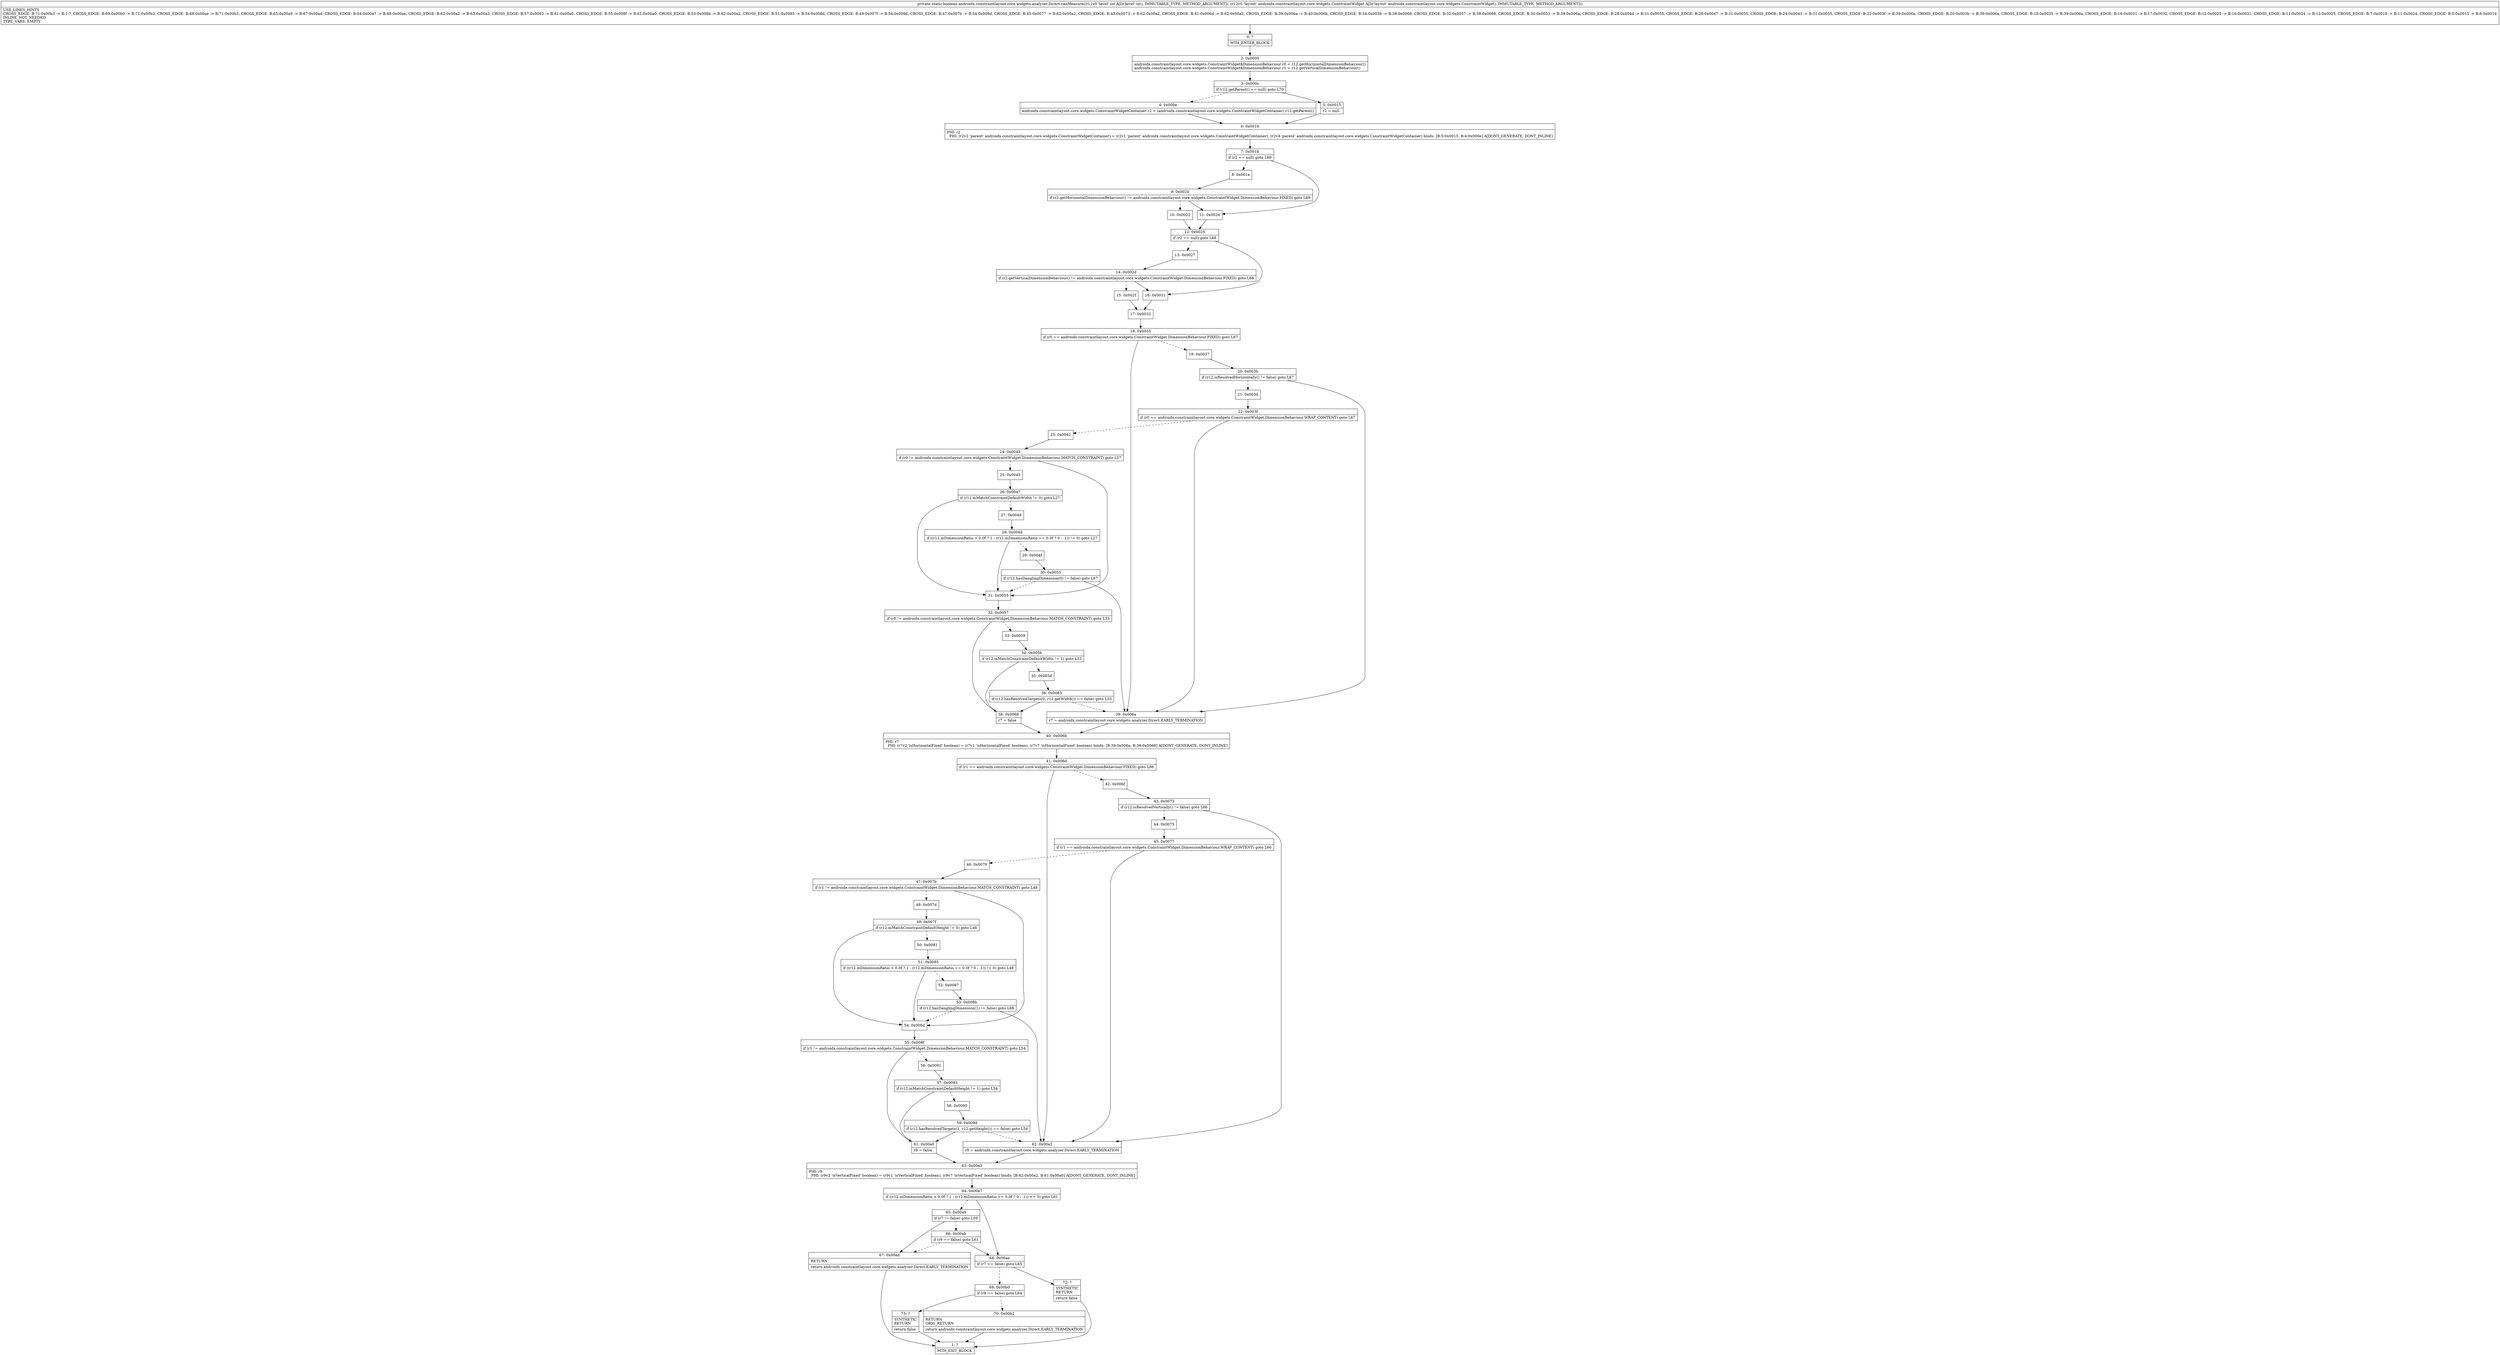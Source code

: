 digraph "CFG forandroidx.constraintlayout.core.widgets.analyzer.Direct.canMeasure(ILandroidx\/constraintlayout\/core\/widgets\/ConstraintWidget;)Z" {
Node_0 [shape=record,label="{0\:\ ?|MTH_ENTER_BLOCK\l}"];
Node_2 [shape=record,label="{2\:\ 0x0000|androidx.constraintlayout.core.widgets.ConstraintWidget$DimensionBehaviour r0 = r12.getHorizontalDimensionBehaviour()\landroidx.constraintlayout.core.widgets.ConstraintWidget$DimensionBehaviour r1 = r12.getVerticalDimensionBehaviour()\l}"];
Node_3 [shape=record,label="{3\:\ 0x000c|if (r12.getParent() == null) goto L70\l}"];
Node_4 [shape=record,label="{4\:\ 0x000e|androidx.constraintlayout.core.widgets.ConstraintWidgetContainer r2 = (androidx.constraintlayout.core.widgets.ConstraintWidgetContainer) r12.getParent()\l}"];
Node_6 [shape=record,label="{6\:\ 0x0016|PHI: r2 \l  PHI: (r2v2 'parent' androidx.constraintlayout.core.widgets.ConstraintWidgetContainer) = (r2v1 'parent' androidx.constraintlayout.core.widgets.ConstraintWidgetContainer), (r2v4 'parent' androidx.constraintlayout.core.widgets.ConstraintWidgetContainer) binds: [B:5:0x0015, B:4:0x000e] A[DONT_GENERATE, DONT_INLINE]\l}"];
Node_7 [shape=record,label="{7\:\ 0x0018|if (r2 == null) goto L69\l}"];
Node_8 [shape=record,label="{8\:\ 0x001a}"];
Node_9 [shape=record,label="{9\:\ 0x0020|if (r2.getHorizontalDimensionBehaviour() != androidx.constraintlayout.core.widgets.ConstraintWidget.DimensionBehaviour.FIXED) goto L69\l}"];
Node_10 [shape=record,label="{10\:\ 0x0022}"];
Node_12 [shape=record,label="{12\:\ 0x0025|if (r2 == null) goto L68\l}"];
Node_13 [shape=record,label="{13\:\ 0x0027}"];
Node_14 [shape=record,label="{14\:\ 0x002d|if (r2.getVerticalDimensionBehaviour() != androidx.constraintlayout.core.widgets.ConstraintWidget.DimensionBehaviour.FIXED) goto L68\l}"];
Node_15 [shape=record,label="{15\:\ 0x002f}"];
Node_17 [shape=record,label="{17\:\ 0x0032}"];
Node_18 [shape=record,label="{18\:\ 0x0035|if (r0 == androidx.constraintlayout.core.widgets.ConstraintWidget.DimensionBehaviour.FIXED) goto L67\l}"];
Node_19 [shape=record,label="{19\:\ 0x0037}"];
Node_20 [shape=record,label="{20\:\ 0x003b|if (r12.isResolvedHorizontally() != false) goto L67\l}"];
Node_21 [shape=record,label="{21\:\ 0x003d}"];
Node_22 [shape=record,label="{22\:\ 0x003f|if (r0 == androidx.constraintlayout.core.widgets.ConstraintWidget.DimensionBehaviour.WRAP_CONTENT) goto L67\l}"];
Node_23 [shape=record,label="{23\:\ 0x0041}"];
Node_24 [shape=record,label="{24\:\ 0x0043|if (r0 != androidx.constraintlayout.core.widgets.ConstraintWidget.DimensionBehaviour.MATCH_CONSTRAINT) goto L27\l}"];
Node_25 [shape=record,label="{25\:\ 0x0045}"];
Node_26 [shape=record,label="{26\:\ 0x0047|if (r12.mMatchConstraintDefaultWidth != 0) goto L27\l}"];
Node_27 [shape=record,label="{27\:\ 0x0049}"];
Node_28 [shape=record,label="{28\:\ 0x004d|if ((r12.mDimensionRatio \> 0.0f ? 1 : (r12.mDimensionRatio == 0.0f ? 0 : \-1)) != 0) goto L27\l}"];
Node_29 [shape=record,label="{29\:\ 0x004f}"];
Node_30 [shape=record,label="{30\:\ 0x0053|if (r12.hasDanglingDimension(0) != false) goto L67\l}"];
Node_31 [shape=record,label="{31\:\ 0x0055}"];
Node_32 [shape=record,label="{32\:\ 0x0057|if (r0 != androidx.constraintlayout.core.widgets.ConstraintWidget.DimensionBehaviour.MATCH_CONSTRAINT) goto L33\l}"];
Node_33 [shape=record,label="{33\:\ 0x0059}"];
Node_34 [shape=record,label="{34\:\ 0x005b|if (r12.mMatchConstraintDefaultWidth != 1) goto L33\l}"];
Node_35 [shape=record,label="{35\:\ 0x005d}"];
Node_36 [shape=record,label="{36\:\ 0x0065|if (r12.hasResolvedTargets(0, r12.getWidth()) == false) goto L33\l}"];
Node_38 [shape=record,label="{38\:\ 0x0068|r7 = false\l}"];
Node_40 [shape=record,label="{40\:\ 0x006b|PHI: r7 \l  PHI: (r7v2 'isHorizontalFixed' boolean) = (r7v1 'isHorizontalFixed' boolean), (r7v7 'isHorizontalFixed' boolean) binds: [B:39:0x006a, B:38:0x0068] A[DONT_GENERATE, DONT_INLINE]\l}"];
Node_41 [shape=record,label="{41\:\ 0x006d|if (r1 == androidx.constraintlayout.core.widgets.ConstraintWidget.DimensionBehaviour.FIXED) goto L66\l}"];
Node_42 [shape=record,label="{42\:\ 0x006f}"];
Node_43 [shape=record,label="{43\:\ 0x0073|if (r12.isResolvedVertically() != false) goto L66\l}"];
Node_44 [shape=record,label="{44\:\ 0x0075}"];
Node_45 [shape=record,label="{45\:\ 0x0077|if (r1 == androidx.constraintlayout.core.widgets.ConstraintWidget.DimensionBehaviour.WRAP_CONTENT) goto L66\l}"];
Node_46 [shape=record,label="{46\:\ 0x0079}"];
Node_47 [shape=record,label="{47\:\ 0x007b|if (r1 != androidx.constraintlayout.core.widgets.ConstraintWidget.DimensionBehaviour.MATCH_CONSTRAINT) goto L48\l}"];
Node_48 [shape=record,label="{48\:\ 0x007d}"];
Node_49 [shape=record,label="{49\:\ 0x007f|if (r12.mMatchConstraintDefaultHeight != 0) goto L48\l}"];
Node_50 [shape=record,label="{50\:\ 0x0081}"];
Node_51 [shape=record,label="{51\:\ 0x0085|if ((r12.mDimensionRatio \> 0.0f ? 1 : (r12.mDimensionRatio == 0.0f ? 0 : \-1)) != 0) goto L48\l}"];
Node_52 [shape=record,label="{52\:\ 0x0087}"];
Node_53 [shape=record,label="{53\:\ 0x008b|if (r12.hasDanglingDimension(1) != false) goto L66\l}"];
Node_54 [shape=record,label="{54\:\ 0x008d}"];
Node_55 [shape=record,label="{55\:\ 0x008f|if (r1 != androidx.constraintlayout.core.widgets.ConstraintWidget.DimensionBehaviour.MATCH_CONSTRAINT) goto L54\l}"];
Node_56 [shape=record,label="{56\:\ 0x0091}"];
Node_57 [shape=record,label="{57\:\ 0x0093|if (r12.mMatchConstraintDefaultHeight != 1) goto L54\l}"];
Node_58 [shape=record,label="{58\:\ 0x0095}"];
Node_59 [shape=record,label="{59\:\ 0x009d|if (r12.hasResolvedTargets(1, r12.getHeight()) == false) goto L54\l}"];
Node_61 [shape=record,label="{61\:\ 0x00a0|r9 = false\l}"];
Node_63 [shape=record,label="{63\:\ 0x00a3|PHI: r9 \l  PHI: (r9v2 'isVerticalFixed' boolean) = (r9v1 'isVerticalFixed' boolean), (r9v7 'isVerticalFixed' boolean) binds: [B:62:0x00a2, B:61:0x00a0] A[DONT_GENERATE, DONT_INLINE]\l}"];
Node_64 [shape=record,label="{64\:\ 0x00a7|if ((r12.mDimensionRatio \> 0.0f ? 1 : (r12.mDimensionRatio == 0.0f ? 0 : \-1)) \<= 0) goto L61\l}"];
Node_65 [shape=record,label="{65\:\ 0x00a9|if (r7 != false) goto L59\l}"];
Node_66 [shape=record,label="{66\:\ 0x00ab|if (r9 == false) goto L61\l}"];
Node_67 [shape=record,label="{67\:\ 0x00ad|RETURN\l|return androidx.constraintlayout.core.widgets.analyzer.Direct.EARLY_TERMINATION\l}"];
Node_1 [shape=record,label="{1\:\ ?|MTH_EXIT_BLOCK\l}"];
Node_68 [shape=record,label="{68\:\ 0x00ae|if (r7 == false) goto L65\l}"];
Node_69 [shape=record,label="{69\:\ 0x00b0|if (r9 == false) goto L64\l}"];
Node_70 [shape=record,label="{70\:\ 0x00b2|RETURN\lORIG_RETURN\l|return androidx.constraintlayout.core.widgets.analyzer.Direct.EARLY_TERMINATION\l}"];
Node_73 [shape=record,label="{73\:\ ?|SYNTHETIC\lRETURN\l|return false\l}"];
Node_72 [shape=record,label="{72\:\ ?|SYNTHETIC\lRETURN\l|return false\l}"];
Node_62 [shape=record,label="{62\:\ 0x00a2|r9 = androidx.constraintlayout.core.widgets.analyzer.Direct.EARLY_TERMINATION\l}"];
Node_39 [shape=record,label="{39\:\ 0x006a|r7 = androidx.constraintlayout.core.widgets.analyzer.Direct.EARLY_TERMINATION\l}"];
Node_16 [shape=record,label="{16\:\ 0x0031}"];
Node_11 [shape=record,label="{11\:\ 0x0024}"];
Node_5 [shape=record,label="{5\:\ 0x0015|r2 = null\l}"];
MethodNode[shape=record,label="{private static boolean androidx.constraintlayout.core.widgets.analyzer.Direct.canMeasure((r11v0 'level' int A[D('level' int), IMMUTABLE_TYPE, METHOD_ARGUMENT]), (r12v0 'layout' androidx.constraintlayout.core.widgets.ConstraintWidget A[D('layout' androidx.constraintlayout.core.widgets.ConstraintWidget), IMMUTABLE_TYPE, METHOD_ARGUMENT]))  | USE_LINES_HINTS\lCROSS_EDGE: B:71:0x00b3 \-\> B:1:?, CROSS_EDGE: B:69:0x00b0 \-\> B:71:0x00b3, CROSS_EDGE: B:68:0x00ae \-\> B:71:0x00b3, CROSS_EDGE: B:65:0x00a9 \-\> B:67:0x00ad, CROSS_EDGE: B:64:0x00a7 \-\> B:68:0x00ae, CROSS_EDGE: B:62:0x00a2 \-\> B:63:0x00a3, CROSS_EDGE: B:57:0x0093 \-\> B:61:0x00a0, CROSS_EDGE: B:55:0x008f \-\> B:61:0x00a0, CROSS_EDGE: B:53:0x008b \-\> B:62:0x00a2, CROSS_EDGE: B:51:0x0085 \-\> B:54:0x008d, CROSS_EDGE: B:49:0x007f \-\> B:54:0x008d, CROSS_EDGE: B:47:0x007b \-\> B:54:0x008d, CROSS_EDGE: B:45:0x0077 \-\> B:62:0x00a2, CROSS_EDGE: B:43:0x0073 \-\> B:62:0x00a2, CROSS_EDGE: B:41:0x006d \-\> B:62:0x00a2, CROSS_EDGE: B:39:0x006a \-\> B:40:0x006b, CROSS_EDGE: B:34:0x005b \-\> B:38:0x0068, CROSS_EDGE: B:32:0x0057 \-\> B:38:0x0068, CROSS_EDGE: B:30:0x0053 \-\> B:39:0x006a, CROSS_EDGE: B:28:0x004d \-\> B:31:0x0055, CROSS_EDGE: B:26:0x0047 \-\> B:31:0x0055, CROSS_EDGE: B:24:0x0043 \-\> B:31:0x0055, CROSS_EDGE: B:22:0x003f \-\> B:39:0x006a, CROSS_EDGE: B:20:0x003b \-\> B:39:0x006a, CROSS_EDGE: B:18:0x0035 \-\> B:39:0x006a, CROSS_EDGE: B:16:0x0031 \-\> B:17:0x0032, CROSS_EDGE: B:12:0x0025 \-\> B:16:0x0031, CROSS_EDGE: B:11:0x0024 \-\> B:12:0x0025, CROSS_EDGE: B:7:0x0018 \-\> B:11:0x0024, CROSS_EDGE: B:5:0x0015 \-\> B:6:0x0016\lINLINE_NOT_NEEDED\lTYPE_VARS: EMPTY\l}"];
MethodNode -> Node_0;Node_0 -> Node_2;
Node_2 -> Node_3;
Node_3 -> Node_4[style=dashed];
Node_3 -> Node_5;
Node_4 -> Node_6;
Node_6 -> Node_7;
Node_7 -> Node_8[style=dashed];
Node_7 -> Node_11;
Node_8 -> Node_9;
Node_9 -> Node_10[style=dashed];
Node_9 -> Node_11;
Node_10 -> Node_12;
Node_12 -> Node_13[style=dashed];
Node_12 -> Node_16;
Node_13 -> Node_14;
Node_14 -> Node_15[style=dashed];
Node_14 -> Node_16;
Node_15 -> Node_17;
Node_17 -> Node_18;
Node_18 -> Node_19[style=dashed];
Node_18 -> Node_39;
Node_19 -> Node_20;
Node_20 -> Node_21[style=dashed];
Node_20 -> Node_39;
Node_21 -> Node_22;
Node_22 -> Node_23[style=dashed];
Node_22 -> Node_39;
Node_23 -> Node_24;
Node_24 -> Node_25[style=dashed];
Node_24 -> Node_31;
Node_25 -> Node_26;
Node_26 -> Node_27[style=dashed];
Node_26 -> Node_31;
Node_27 -> Node_28;
Node_28 -> Node_29[style=dashed];
Node_28 -> Node_31;
Node_29 -> Node_30;
Node_30 -> Node_31[style=dashed];
Node_30 -> Node_39;
Node_31 -> Node_32;
Node_32 -> Node_33[style=dashed];
Node_32 -> Node_38;
Node_33 -> Node_34;
Node_34 -> Node_35[style=dashed];
Node_34 -> Node_38;
Node_35 -> Node_36;
Node_36 -> Node_38;
Node_36 -> Node_39[style=dashed];
Node_38 -> Node_40;
Node_40 -> Node_41;
Node_41 -> Node_42[style=dashed];
Node_41 -> Node_62;
Node_42 -> Node_43;
Node_43 -> Node_44[style=dashed];
Node_43 -> Node_62;
Node_44 -> Node_45;
Node_45 -> Node_46[style=dashed];
Node_45 -> Node_62;
Node_46 -> Node_47;
Node_47 -> Node_48[style=dashed];
Node_47 -> Node_54;
Node_48 -> Node_49;
Node_49 -> Node_50[style=dashed];
Node_49 -> Node_54;
Node_50 -> Node_51;
Node_51 -> Node_52[style=dashed];
Node_51 -> Node_54;
Node_52 -> Node_53;
Node_53 -> Node_54[style=dashed];
Node_53 -> Node_62;
Node_54 -> Node_55;
Node_55 -> Node_56[style=dashed];
Node_55 -> Node_61;
Node_56 -> Node_57;
Node_57 -> Node_58[style=dashed];
Node_57 -> Node_61;
Node_58 -> Node_59;
Node_59 -> Node_61;
Node_59 -> Node_62[style=dashed];
Node_61 -> Node_63;
Node_63 -> Node_64;
Node_64 -> Node_65[style=dashed];
Node_64 -> Node_68;
Node_65 -> Node_66[style=dashed];
Node_65 -> Node_67;
Node_66 -> Node_67[style=dashed];
Node_66 -> Node_68;
Node_67 -> Node_1;
Node_68 -> Node_69[style=dashed];
Node_68 -> Node_72;
Node_69 -> Node_70[style=dashed];
Node_69 -> Node_73;
Node_70 -> Node_1;
Node_73 -> Node_1;
Node_72 -> Node_1;
Node_62 -> Node_63;
Node_39 -> Node_40;
Node_16 -> Node_17;
Node_11 -> Node_12;
Node_5 -> Node_6;
}

